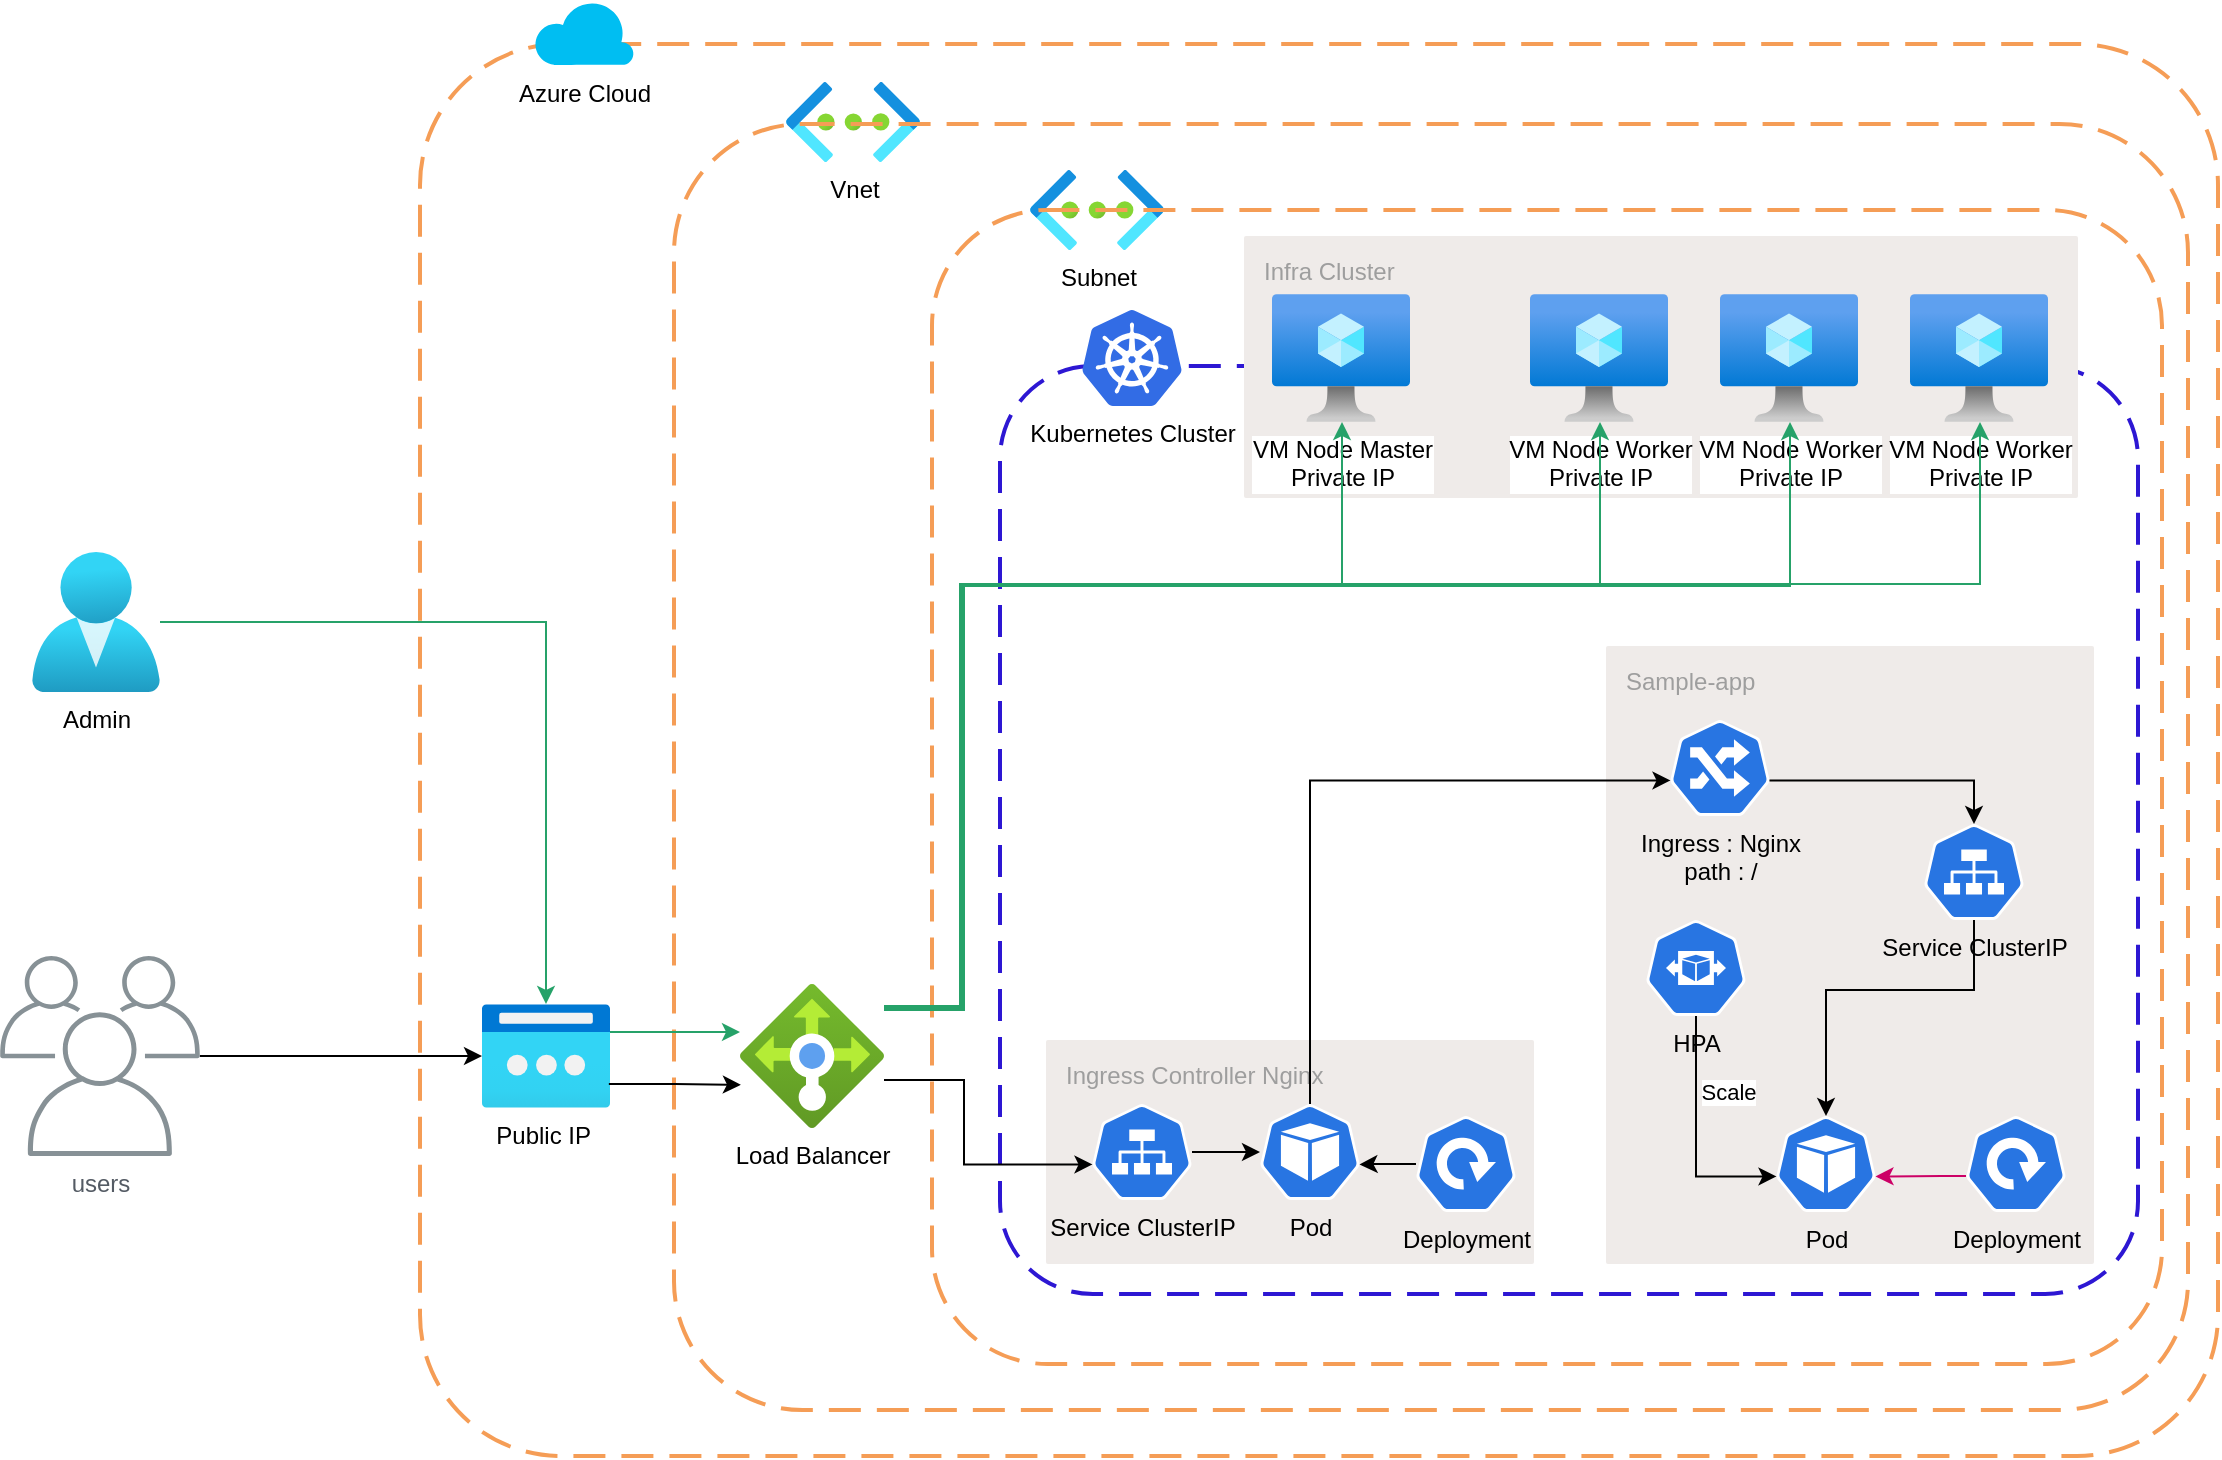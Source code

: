 <mxfile version="22.1.8" type="device">
  <diagram name="Page-1" id="mSV1In7ERE5I8MK-cpj3">
    <mxGraphModel dx="2022" dy="658" grid="0" gridSize="10" guides="1" tooltips="1" connect="1" arrows="1" fold="1" page="1" pageScale="1" pageWidth="827" pageHeight="1169" math="0" shadow="0">
      <root>
        <mxCell id="0" />
        <mxCell id="1" parent="0" />
        <mxCell id="nlbJEIBuOZzo0XZsjTq8-29" value="" style="rounded=1;arcSize=10;dashed=1;strokeColor=#F59D56;fillColor=none;gradientColor=none;dashPattern=8 4;strokeWidth=2;" parent="1" vertex="1">
          <mxGeometry x="19" y="652" width="899" height="706" as="geometry" />
        </mxCell>
        <mxCell id="nlbJEIBuOZzo0XZsjTq8-30" value="Azure Cloud" style="verticalLabelPosition=bottom;html=1;verticalAlign=top;align=center;strokeColor=none;fillColor=#00BEF2;shape=mxgraph.azure.cloud;" parent="1" vertex="1">
          <mxGeometry x="76" y="630" width="50" height="32.5" as="geometry" />
        </mxCell>
        <mxCell id="nlbJEIBuOZzo0XZsjTq8-31" value="Vnet" style="image;aspect=fixed;html=1;points=[];align=center;fontSize=12;image=img/lib/azure2/networking/Virtual_Networks.svg;" parent="1" vertex="1">
          <mxGeometry x="202" y="671" width="67" height="40" as="geometry" />
        </mxCell>
        <mxCell id="nlbJEIBuOZzo0XZsjTq8-32" value="" style="rounded=1;arcSize=10;dashed=1;strokeColor=#F59D56;fillColor=none;gradientColor=none;dashPattern=8 4;strokeWidth=2;" parent="1" vertex="1">
          <mxGeometry x="146" y="692" width="757" height="643" as="geometry" />
        </mxCell>
        <mxCell id="nlbJEIBuOZzo0XZsjTq8-33" value="Subnet" style="image;aspect=fixed;html=1;points=[];align=center;fontSize=12;image=img/lib/azure2/networking/Virtual_Networks.svg;" parent="1" vertex="1">
          <mxGeometry x="324" y="715" width="67" height="40" as="geometry" />
        </mxCell>
        <mxCell id="nlbJEIBuOZzo0XZsjTq8-34" value="" style="rounded=1;arcSize=10;dashed=1;strokeColor=#F59D56;fillColor=none;gradientColor=none;dashPattern=8 4;strokeWidth=2;" parent="1" vertex="1">
          <mxGeometry x="275" y="735" width="615" height="577" as="geometry" />
        </mxCell>
        <mxCell id="nlbJEIBuOZzo0XZsjTq8-36" value="" style="rounded=1;arcSize=10;dashed=1;strokeColor=#2d17d3;fillColor=none;gradientColor=none;dashPattern=8 4;strokeWidth=2;" parent="1" vertex="1">
          <mxGeometry x="309" y="813" width="569" height="464" as="geometry" />
        </mxCell>
        <mxCell id="nlbJEIBuOZzo0XZsjTq8-37" value="Kubernetes Cluster" style="image;sketch=0;aspect=fixed;html=1;points=[];align=center;fontSize=12;image=img/lib/mscae/Kubernetes.svg;" parent="1" vertex="1">
          <mxGeometry x="350" y="785" width="50" height="48" as="geometry" />
        </mxCell>
        <mxCell id="nlbJEIBuOZzo0XZsjTq8-42" value="Infra Cluster" style="sketch=0;points=[[0,0,0],[0.25,0,0],[0.5,0,0],[0.75,0,0],[1,0,0],[1,0.25,0],[1,0.5,0],[1,0.75,0],[1,1,0],[0.75,1,0],[0.5,1,0],[0.25,1,0],[0,1,0],[0,0.75,0],[0,0.5,0],[0,0.25,0]];rounded=1;absoluteArcSize=1;arcSize=2;html=1;strokeColor=none;gradientColor=none;shadow=0;dashed=0;fontSize=12;fontColor=#9E9E9E;align=left;verticalAlign=top;spacing=10;spacingTop=-4;whiteSpace=wrap;fillColor=#EFEBE9;" parent="1" vertex="1">
          <mxGeometry x="431" y="748" width="417" height="131" as="geometry" />
        </mxCell>
        <mxCell id="nlbJEIBuOZzo0XZsjTq8-38" value="VM Node Master&lt;br&gt;Private IP" style="image;aspect=fixed;html=1;points=[];align=center;fontSize=12;image=img/lib/azure2/compute/Virtual_Machine.svg;" parent="1" vertex="1">
          <mxGeometry x="445" y="777" width="69" height="64" as="geometry" />
        </mxCell>
        <mxCell id="nlbJEIBuOZzo0XZsjTq8-39" value="VM Node Worker&lt;br&gt;Private IP" style="image;aspect=fixed;html=1;points=[];align=center;fontSize=12;image=img/lib/azure2/compute/Virtual_Machine.svg;" parent="1" vertex="1">
          <mxGeometry x="574" y="777" width="69" height="64" as="geometry" />
        </mxCell>
        <mxCell id="nlbJEIBuOZzo0XZsjTq8-40" value="VM Node Worker&lt;br&gt;Private IP" style="image;aspect=fixed;html=1;points=[];align=center;fontSize=12;image=img/lib/azure2/compute/Virtual_Machine.svg;" parent="1" vertex="1">
          <mxGeometry x="669" y="777" width="69" height="64" as="geometry" />
        </mxCell>
        <mxCell id="nlbJEIBuOZzo0XZsjTq8-41" value="VM Node Worker&lt;br&gt;Private IP" style="image;aspect=fixed;html=1;points=[];align=center;fontSize=12;image=img/lib/azure2/compute/Virtual_Machine.svg;" parent="1" vertex="1">
          <mxGeometry x="764" y="777" width="69" height="64" as="geometry" />
        </mxCell>
        <mxCell id="nlbJEIBuOZzo0XZsjTq8-43" value="Sample-app" style="sketch=0;points=[[0,0,0],[0.25,0,0],[0.5,0,0],[0.75,0,0],[1,0,0],[1,0.25,0],[1,0.5,0],[1,0.75,0],[1,1,0],[0.75,1,0],[0.5,1,0],[0.25,1,0],[0,1,0],[0,0.75,0],[0,0.5,0],[0,0.25,0]];rounded=1;absoluteArcSize=1;arcSize=2;html=1;strokeColor=none;gradientColor=none;shadow=0;dashed=0;fontSize=12;fontColor=#9E9E9E;align=left;verticalAlign=top;spacing=10;spacingTop=-4;whiteSpace=wrap;fillColor=#EFEBE9;" parent="1" vertex="1">
          <mxGeometry x="612" y="953" width="244" height="309" as="geometry" />
        </mxCell>
        <mxCell id="nlbJEIBuOZzo0XZsjTq8-44" value="Deployment" style="sketch=0;html=1;dashed=0;whitespace=wrap;fillColor=#2875E2;strokeColor=#ffffff;points=[[0.005,0.63,0],[0.1,0.2,0],[0.9,0.2,0],[0.5,0,0],[0.995,0.63,0],[0.72,0.99,0],[0.5,1,0],[0.28,0.99,0]];verticalLabelPosition=bottom;align=center;verticalAlign=top;shape=mxgraph.kubernetes.icon;prIcon=deploy" parent="1" vertex="1">
          <mxGeometry x="792" y="1188" width="50" height="48" as="geometry" />
        </mxCell>
        <mxCell id="nlbJEIBuOZzo0XZsjTq8-45" value="HPA" style="sketch=0;html=1;dashed=0;whitespace=wrap;fillColor=#2875E2;strokeColor=#ffffff;points=[[0.005,0.63,0],[0.1,0.2,0],[0.9,0.2,0],[0.5,0,0],[0.995,0.63,0],[0.72,0.99,0],[0.5,1,0],[0.28,0.99,0]];verticalLabelPosition=bottom;align=center;verticalAlign=top;shape=mxgraph.kubernetes.icon;prIcon=hpa" parent="1" vertex="1">
          <mxGeometry x="632" y="1090" width="50" height="48" as="geometry" />
        </mxCell>
        <mxCell id="nlbJEIBuOZzo0XZsjTq8-46" value="Service ClusterIP" style="sketch=0;html=1;dashed=0;whitespace=wrap;fillColor=#2875E2;strokeColor=#ffffff;points=[[0.005,0.63,0],[0.1,0.2,0],[0.9,0.2,0],[0.5,0,0],[0.995,0.63,0],[0.72,0.99,0],[0.5,1,0],[0.28,0.99,0]];verticalLabelPosition=bottom;align=center;verticalAlign=top;shape=mxgraph.kubernetes.icon;prIcon=svc" parent="1" vertex="1">
          <mxGeometry x="771" y="1042" width="50" height="48" as="geometry" />
        </mxCell>
        <mxCell id="nlbJEIBuOZzo0XZsjTq8-47" value="Pod" style="sketch=0;html=1;dashed=0;whitespace=wrap;fillColor=#2875E2;strokeColor=#ffffff;points=[[0.005,0.63,0],[0.1,0.2,0],[0.9,0.2,0],[0.5,0,0],[0.995,0.63,0],[0.72,0.99,0],[0.5,1,0],[0.28,0.99,0]];verticalLabelPosition=bottom;align=center;verticalAlign=top;shape=mxgraph.kubernetes.icon;prIcon=pod" parent="1" vertex="1">
          <mxGeometry x="697" y="1188" width="50" height="48" as="geometry" />
        </mxCell>
        <mxCell id="nlbJEIBuOZzo0XZsjTq8-48" style="edgeStyle=orthogonalEdgeStyle;rounded=0;orthogonalLoop=1;jettySize=auto;html=1;entryX=0.005;entryY=0.63;entryDx=0;entryDy=0;entryPerimeter=0;" parent="1" source="nlbJEIBuOZzo0XZsjTq8-45" target="nlbJEIBuOZzo0XZsjTq8-47" edge="1">
          <mxGeometry relative="1" as="geometry">
            <Array as="points">
              <mxPoint x="657" y="1219" />
            </Array>
          </mxGeometry>
        </mxCell>
        <mxCell id="nlbJEIBuOZzo0XZsjTq8-49" value="Scale" style="edgeLabel;html=1;align=center;verticalAlign=middle;resizable=0;points=[];" parent="nlbJEIBuOZzo0XZsjTq8-48" vertex="1" connectable="0">
          <mxGeometry x="-0.334" y="1" relative="1" as="geometry">
            <mxPoint x="15" y="-2" as="offset" />
          </mxGeometry>
        </mxCell>
        <mxCell id="nlbJEIBuOZzo0XZsjTq8-50" style="edgeStyle=orthogonalEdgeStyle;rounded=0;orthogonalLoop=1;jettySize=auto;html=1;entryX=0.5;entryY=0;entryDx=0;entryDy=0;entryPerimeter=0;" parent="1" source="nlbJEIBuOZzo0XZsjTq8-46" target="nlbJEIBuOZzo0XZsjTq8-47" edge="1">
          <mxGeometry relative="1" as="geometry">
            <Array as="points">
              <mxPoint x="796" y="1125" />
              <mxPoint x="722" y="1125" />
            </Array>
          </mxGeometry>
        </mxCell>
        <mxCell id="nlbJEIBuOZzo0XZsjTq8-51" value="Ingress : Nginx&lt;br&gt;path : /" style="sketch=0;html=1;dashed=0;whitespace=wrap;fillColor=#2875E2;strokeColor=#ffffff;points=[[0.005,0.63,0],[0.1,0.2,0],[0.9,0.2,0],[0.5,0,0],[0.995,0.63,0],[0.72,0.99,0],[0.5,1,0],[0.28,0.99,0]];verticalLabelPosition=bottom;align=center;verticalAlign=top;shape=mxgraph.kubernetes.icon;prIcon=ing" parent="1" vertex="1">
          <mxGeometry x="644" y="990" width="50" height="48" as="geometry" />
        </mxCell>
        <mxCell id="nlbJEIBuOZzo0XZsjTq8-52" style="edgeStyle=orthogonalEdgeStyle;rounded=0;orthogonalLoop=1;jettySize=auto;html=1;entryX=0.5;entryY=0;entryDx=0;entryDy=0;entryPerimeter=0;exitX=0.995;exitY=0.63;exitDx=0;exitDy=0;exitPerimeter=0;" parent="1" source="nlbJEIBuOZzo0XZsjTq8-51" target="nlbJEIBuOZzo0XZsjTq8-46" edge="1">
          <mxGeometry relative="1" as="geometry">
            <Array as="points">
              <mxPoint x="796" y="1020" />
            </Array>
          </mxGeometry>
        </mxCell>
        <mxCell id="nlbJEIBuOZzo0XZsjTq8-53" style="edgeStyle=orthogonalEdgeStyle;rounded=0;orthogonalLoop=1;jettySize=auto;html=1;entryX=0.995;entryY=0.63;entryDx=0;entryDy=0;entryPerimeter=0;strokeColor=#CC0066;" parent="1" source="nlbJEIBuOZzo0XZsjTq8-44" target="nlbJEIBuOZzo0XZsjTq8-47" edge="1">
          <mxGeometry relative="1" as="geometry">
            <Array as="points">
              <mxPoint x="780" y="1218" />
              <mxPoint x="780" y="1218" />
            </Array>
          </mxGeometry>
        </mxCell>
        <mxCell id="nlbJEIBuOZzo0XZsjTq8-54" value="Ingress Controller Nginx" style="sketch=0;points=[[0,0,0],[0.25,0,0],[0.5,0,0],[0.75,0,0],[1,0,0],[1,0.25,0],[1,0.5,0],[1,0.75,0],[1,1,0],[0.75,1,0],[0.5,1,0],[0.25,1,0],[0,1,0],[0,0.75,0],[0,0.5,0],[0,0.25,0]];rounded=1;absoluteArcSize=1;arcSize=2;html=1;strokeColor=none;gradientColor=none;shadow=0;dashed=0;fontSize=12;fontColor=#9E9E9E;align=left;verticalAlign=top;spacing=10;spacingTop=-4;whiteSpace=wrap;fillColor=#EFEBE9;" parent="1" vertex="1">
          <mxGeometry x="332" y="1150" width="244" height="112" as="geometry" />
        </mxCell>
        <mxCell id="04ePyeWW5mNHzJGaTgBO-5" style="edgeStyle=orthogonalEdgeStyle;rounded=0;orthogonalLoop=1;jettySize=auto;html=1;" edge="1" parent="1" source="nlbJEIBuOZzo0XZsjTq8-55" target="nlbJEIBuOZzo0XZsjTq8-56">
          <mxGeometry relative="1" as="geometry" />
        </mxCell>
        <mxCell id="nlbJEIBuOZzo0XZsjTq8-55" value="Service ClusterIP" style="sketch=0;html=1;dashed=0;whitespace=wrap;fillColor=#2875E2;strokeColor=#ffffff;points=[[0.005,0.63,0],[0.1,0.2,0],[0.9,0.2,0],[0.5,0,0],[0.995,0.63,0],[0.72,0.99,0],[0.5,1,0],[0.28,0.99,0]];verticalLabelPosition=bottom;align=center;verticalAlign=top;shape=mxgraph.kubernetes.icon;prIcon=svc" parent="1" vertex="1">
          <mxGeometry x="355" y="1182" width="50" height="48" as="geometry" />
        </mxCell>
        <mxCell id="nlbJEIBuOZzo0XZsjTq8-56" value="Pod" style="sketch=0;html=1;dashed=0;whitespace=wrap;fillColor=#2875E2;strokeColor=#ffffff;points=[[0.005,0.63,0],[0.1,0.2,0],[0.9,0.2,0],[0.5,0,0],[0.995,0.63,0],[0.72,0.99,0],[0.5,1,0],[0.28,0.99,0]];verticalLabelPosition=bottom;align=center;verticalAlign=top;shape=mxgraph.kubernetes.icon;prIcon=pod" parent="1" vertex="1">
          <mxGeometry x="439" y="1182" width="50" height="48" as="geometry" />
        </mxCell>
        <mxCell id="nlbJEIBuOZzo0XZsjTq8-57" value="Deployment" style="sketch=0;html=1;dashed=0;whitespace=wrap;fillColor=#2875E2;strokeColor=#ffffff;points=[[0.005,0.63,0],[0.1,0.2,0],[0.9,0.2,0],[0.5,0,0],[0.995,0.63,0],[0.72,0.99,0],[0.5,1,0],[0.28,0.99,0]];verticalLabelPosition=bottom;align=center;verticalAlign=top;shape=mxgraph.kubernetes.icon;prIcon=deploy" parent="1" vertex="1">
          <mxGeometry x="517" y="1188" width="50" height="48" as="geometry" />
        </mxCell>
        <mxCell id="nlbJEIBuOZzo0XZsjTq8-60" style="edgeStyle=orthogonalEdgeStyle;rounded=0;orthogonalLoop=1;jettySize=auto;html=1;entryX=0.005;entryY=0.63;entryDx=0;entryDy=0;entryPerimeter=0;" parent="1" source="nlbJEIBuOZzo0XZsjTq8-56" target="nlbJEIBuOZzo0XZsjTq8-51" edge="1">
          <mxGeometry relative="1" as="geometry">
            <mxPoint x="575" y="1026" as="targetPoint" />
            <Array as="points">
              <mxPoint x="464" y="1020" />
            </Array>
          </mxGeometry>
        </mxCell>
        <mxCell id="04ePyeWW5mNHzJGaTgBO-1" style="edgeStyle=orthogonalEdgeStyle;rounded=0;orthogonalLoop=1;jettySize=auto;html=1;strokeColor=#26A269;" edge="1" parent="1" source="nlbJEIBuOZzo0XZsjTq8-61" target="nlbJEIBuOZzo0XZsjTq8-38">
          <mxGeometry relative="1" as="geometry">
            <Array as="points">
              <mxPoint x="289" y="1133" />
              <mxPoint x="289" y="922" />
              <mxPoint x="480" y="922" />
            </Array>
          </mxGeometry>
        </mxCell>
        <mxCell id="04ePyeWW5mNHzJGaTgBO-7" style="edgeStyle=orthogonalEdgeStyle;rounded=0;orthogonalLoop=1;jettySize=auto;html=1;strokeColor=#26A269;" edge="1" parent="1" source="nlbJEIBuOZzo0XZsjTq8-61" target="nlbJEIBuOZzo0XZsjTq8-39">
          <mxGeometry relative="1" as="geometry">
            <Array as="points">
              <mxPoint x="290" y="1134" />
              <mxPoint x="290" y="922" />
              <mxPoint x="609" y="922" />
            </Array>
          </mxGeometry>
        </mxCell>
        <mxCell id="04ePyeWW5mNHzJGaTgBO-8" style="edgeStyle=orthogonalEdgeStyle;rounded=0;orthogonalLoop=1;jettySize=auto;html=1;strokeColor=#26A269;" edge="1" parent="1" source="nlbJEIBuOZzo0XZsjTq8-61" target="nlbJEIBuOZzo0XZsjTq8-40">
          <mxGeometry relative="1" as="geometry">
            <Array as="points">
              <mxPoint x="289" y="1135" />
              <mxPoint x="289" y="923" />
              <mxPoint x="704" y="923" />
            </Array>
          </mxGeometry>
        </mxCell>
        <mxCell id="04ePyeWW5mNHzJGaTgBO-9" style="edgeStyle=orthogonalEdgeStyle;rounded=0;orthogonalLoop=1;jettySize=auto;html=1;strokeColor=#26A269;" edge="1" parent="1" source="nlbJEIBuOZzo0XZsjTq8-61" target="nlbJEIBuOZzo0XZsjTq8-41">
          <mxGeometry relative="1" as="geometry">
            <Array as="points">
              <mxPoint x="291" y="1135" />
              <mxPoint x="291" y="922" />
              <mxPoint x="799" y="922" />
            </Array>
          </mxGeometry>
        </mxCell>
        <mxCell id="nlbJEIBuOZzo0XZsjTq8-61" value="Load Balancer" style="image;aspect=fixed;html=1;points=[];align=center;fontSize=12;image=img/lib/azure2/networking/Load_Balancers.svg;" parent="1" vertex="1">
          <mxGeometry x="179" y="1122" width="72" height="72" as="geometry" />
        </mxCell>
        <mxCell id="04ePyeWW5mNHzJGaTgBO-3" style="edgeStyle=orthogonalEdgeStyle;rounded=0;orthogonalLoop=1;jettySize=auto;html=1;strokeColor=#26A269;" edge="1" parent="1" source="nlbJEIBuOZzo0XZsjTq8-62" target="nlbJEIBuOZzo0XZsjTq8-61">
          <mxGeometry relative="1" as="geometry">
            <Array as="points">
              <mxPoint x="146" y="1146" />
              <mxPoint x="146" y="1146" />
            </Array>
          </mxGeometry>
        </mxCell>
        <mxCell id="nlbJEIBuOZzo0XZsjTq8-62" value="Public IP&amp;nbsp;" style="image;aspect=fixed;html=1;points=[];align=center;fontSize=12;image=img/lib/azure2/networking/Public_IP_Addresses_Classic.svg;" parent="1" vertex="1">
          <mxGeometry x="50" y="1132" width="64" height="52" as="geometry" />
        </mxCell>
        <mxCell id="nlbJEIBuOZzo0XZsjTq8-63" style="edgeStyle=orthogonalEdgeStyle;rounded=0;orthogonalLoop=1;jettySize=auto;html=1;entryX=0.006;entryY=0.7;entryDx=0;entryDy=0;entryPerimeter=0;exitX=0.991;exitY=0.769;exitDx=0;exitDy=0;exitPerimeter=0;" parent="1" source="nlbJEIBuOZzo0XZsjTq8-62" target="nlbJEIBuOZzo0XZsjTq8-61" edge="1">
          <mxGeometry relative="1" as="geometry" />
        </mxCell>
        <mxCell id="nlbJEIBuOZzo0XZsjTq8-64" style="edgeStyle=orthogonalEdgeStyle;rounded=0;orthogonalLoop=1;jettySize=auto;html=1;" parent="1" source="nlbJEIBuOZzo0XZsjTq8-65" target="nlbJEIBuOZzo0XZsjTq8-62" edge="1">
          <mxGeometry relative="1" as="geometry" />
        </mxCell>
        <mxCell id="nlbJEIBuOZzo0XZsjTq8-65" value="users" style="sketch=0;outlineConnect=0;gradientColor=none;fontColor=#545B64;strokeColor=none;fillColor=#879196;dashed=0;verticalLabelPosition=bottom;verticalAlign=top;align=center;html=1;fontSize=12;fontStyle=0;aspect=fixed;shape=mxgraph.aws4.illustration_users;pointerEvents=1" parent="1" vertex="1">
          <mxGeometry x="-191" y="1108" width="100" height="100" as="geometry" />
        </mxCell>
        <mxCell id="nlbJEIBuOZzo0XZsjTq8-66" style="edgeStyle=orthogonalEdgeStyle;rounded=0;orthogonalLoop=1;jettySize=auto;html=1;entryX=0.005;entryY=0.63;entryDx=0;entryDy=0;entryPerimeter=0;" parent="1" source="nlbJEIBuOZzo0XZsjTq8-61" target="nlbJEIBuOZzo0XZsjTq8-55" edge="1">
          <mxGeometry relative="1" as="geometry">
            <Array as="points">
              <mxPoint x="291" y="1170" />
              <mxPoint x="291" y="1212" />
            </Array>
          </mxGeometry>
        </mxCell>
        <mxCell id="04ePyeWW5mNHzJGaTgBO-2" style="edgeStyle=orthogonalEdgeStyle;rounded=0;orthogonalLoop=1;jettySize=auto;html=1;strokeColor=#26A269;" edge="1" parent="1" source="nlbJEIBuOZzo0XZsjTq8-67" target="nlbJEIBuOZzo0XZsjTq8-62">
          <mxGeometry relative="1" as="geometry" />
        </mxCell>
        <mxCell id="nlbJEIBuOZzo0XZsjTq8-67" value="Admin" style="image;aspect=fixed;html=1;points=[];align=center;fontSize=12;image=img/lib/azure2/identity/Users.svg;" parent="1" vertex="1">
          <mxGeometry x="-175" y="906" width="64" height="70" as="geometry" />
        </mxCell>
        <mxCell id="04ePyeWW5mNHzJGaTgBO-4" style="edgeStyle=orthogonalEdgeStyle;rounded=0;orthogonalLoop=1;jettySize=auto;html=1;entryX=0.995;entryY=0.63;entryDx=0;entryDy=0;entryPerimeter=0;" edge="1" parent="1" source="nlbJEIBuOZzo0XZsjTq8-57" target="nlbJEIBuOZzo0XZsjTq8-56">
          <mxGeometry relative="1" as="geometry" />
        </mxCell>
      </root>
    </mxGraphModel>
  </diagram>
</mxfile>
